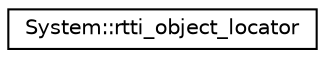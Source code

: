 digraph G
{
  edge [fontname="Helvetica",fontsize="10",labelfontname="Helvetica",labelfontsize="10"];
  node [fontname="Helvetica",fontsize="10",shape=record];
  rankdir="LR";
  Node1 [label="System::rtti_object_locator",height=0.2,width=0.4,color="black", fillcolor="white", style="filled",URL="$struct_system_1_1rtti__object__locator.html"];
}
